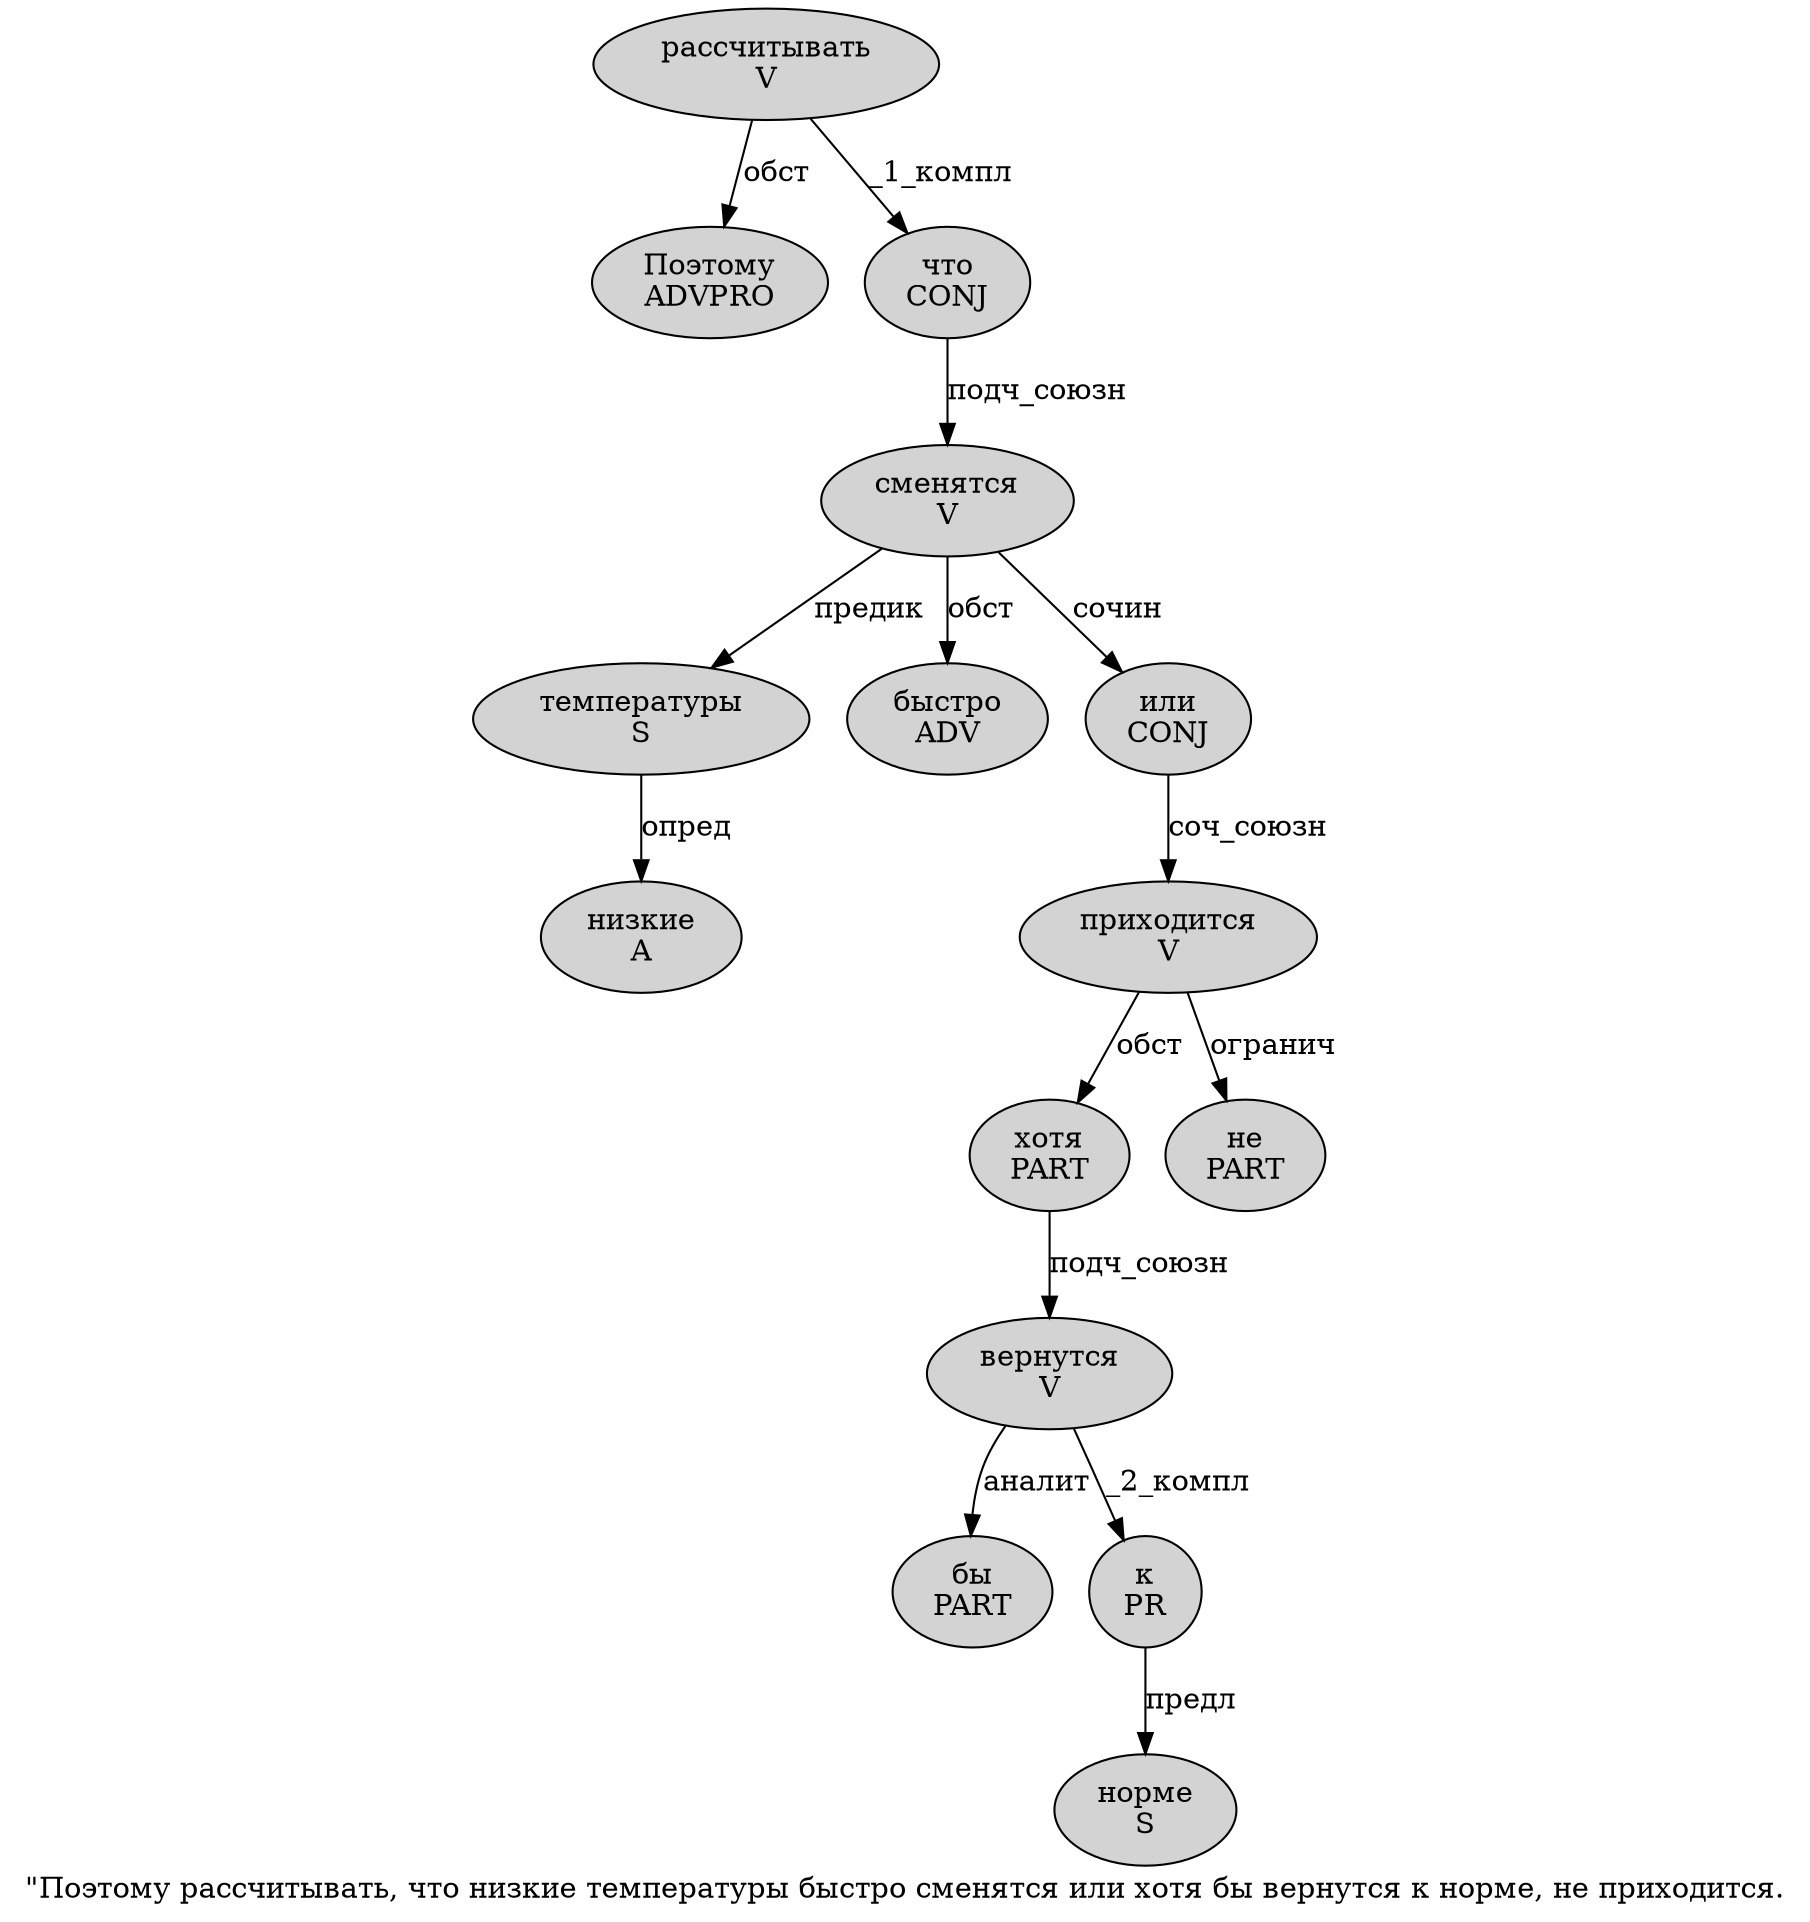 digraph SENTENCE_22 {
	graph [label="\"Поэтому рассчитывать, что низкие температуры быстро сменятся или хотя бы вернутся к норме, не приходится."]
	node [style=filled]
		1 [label="Поэтому
ADVPRO" color="" fillcolor=lightgray penwidth=1 shape=ellipse]
		2 [label="рассчитывать
V" color="" fillcolor=lightgray penwidth=1 shape=ellipse]
		4 [label="что
CONJ" color="" fillcolor=lightgray penwidth=1 shape=ellipse]
		5 [label="низкие
A" color="" fillcolor=lightgray penwidth=1 shape=ellipse]
		6 [label="температуры
S" color="" fillcolor=lightgray penwidth=1 shape=ellipse]
		7 [label="быстро
ADV" color="" fillcolor=lightgray penwidth=1 shape=ellipse]
		8 [label="сменятся
V" color="" fillcolor=lightgray penwidth=1 shape=ellipse]
		9 [label="или
CONJ" color="" fillcolor=lightgray penwidth=1 shape=ellipse]
		10 [label="хотя
PART" color="" fillcolor=lightgray penwidth=1 shape=ellipse]
		11 [label="бы
PART" color="" fillcolor=lightgray penwidth=1 shape=ellipse]
		12 [label="вернутся
V" color="" fillcolor=lightgray penwidth=1 shape=ellipse]
		13 [label="к
PR" color="" fillcolor=lightgray penwidth=1 shape=ellipse]
		14 [label="норме
S" color="" fillcolor=lightgray penwidth=1 shape=ellipse]
		16 [label="не
PART" color="" fillcolor=lightgray penwidth=1 shape=ellipse]
		17 [label="приходится
V" color="" fillcolor=lightgray penwidth=1 shape=ellipse]
			12 -> 11 [label="аналит"]
			12 -> 13 [label="_2_компл"]
			13 -> 14 [label="предл"]
			8 -> 6 [label="предик"]
			8 -> 7 [label="обст"]
			8 -> 9 [label="сочин"]
			9 -> 17 [label="соч_союзн"]
			2 -> 1 [label="обст"]
			2 -> 4 [label="_1_компл"]
			17 -> 10 [label="обст"]
			17 -> 16 [label="огранич"]
			4 -> 8 [label="подч_союзн"]
			6 -> 5 [label="опред"]
			10 -> 12 [label="подч_союзн"]
}